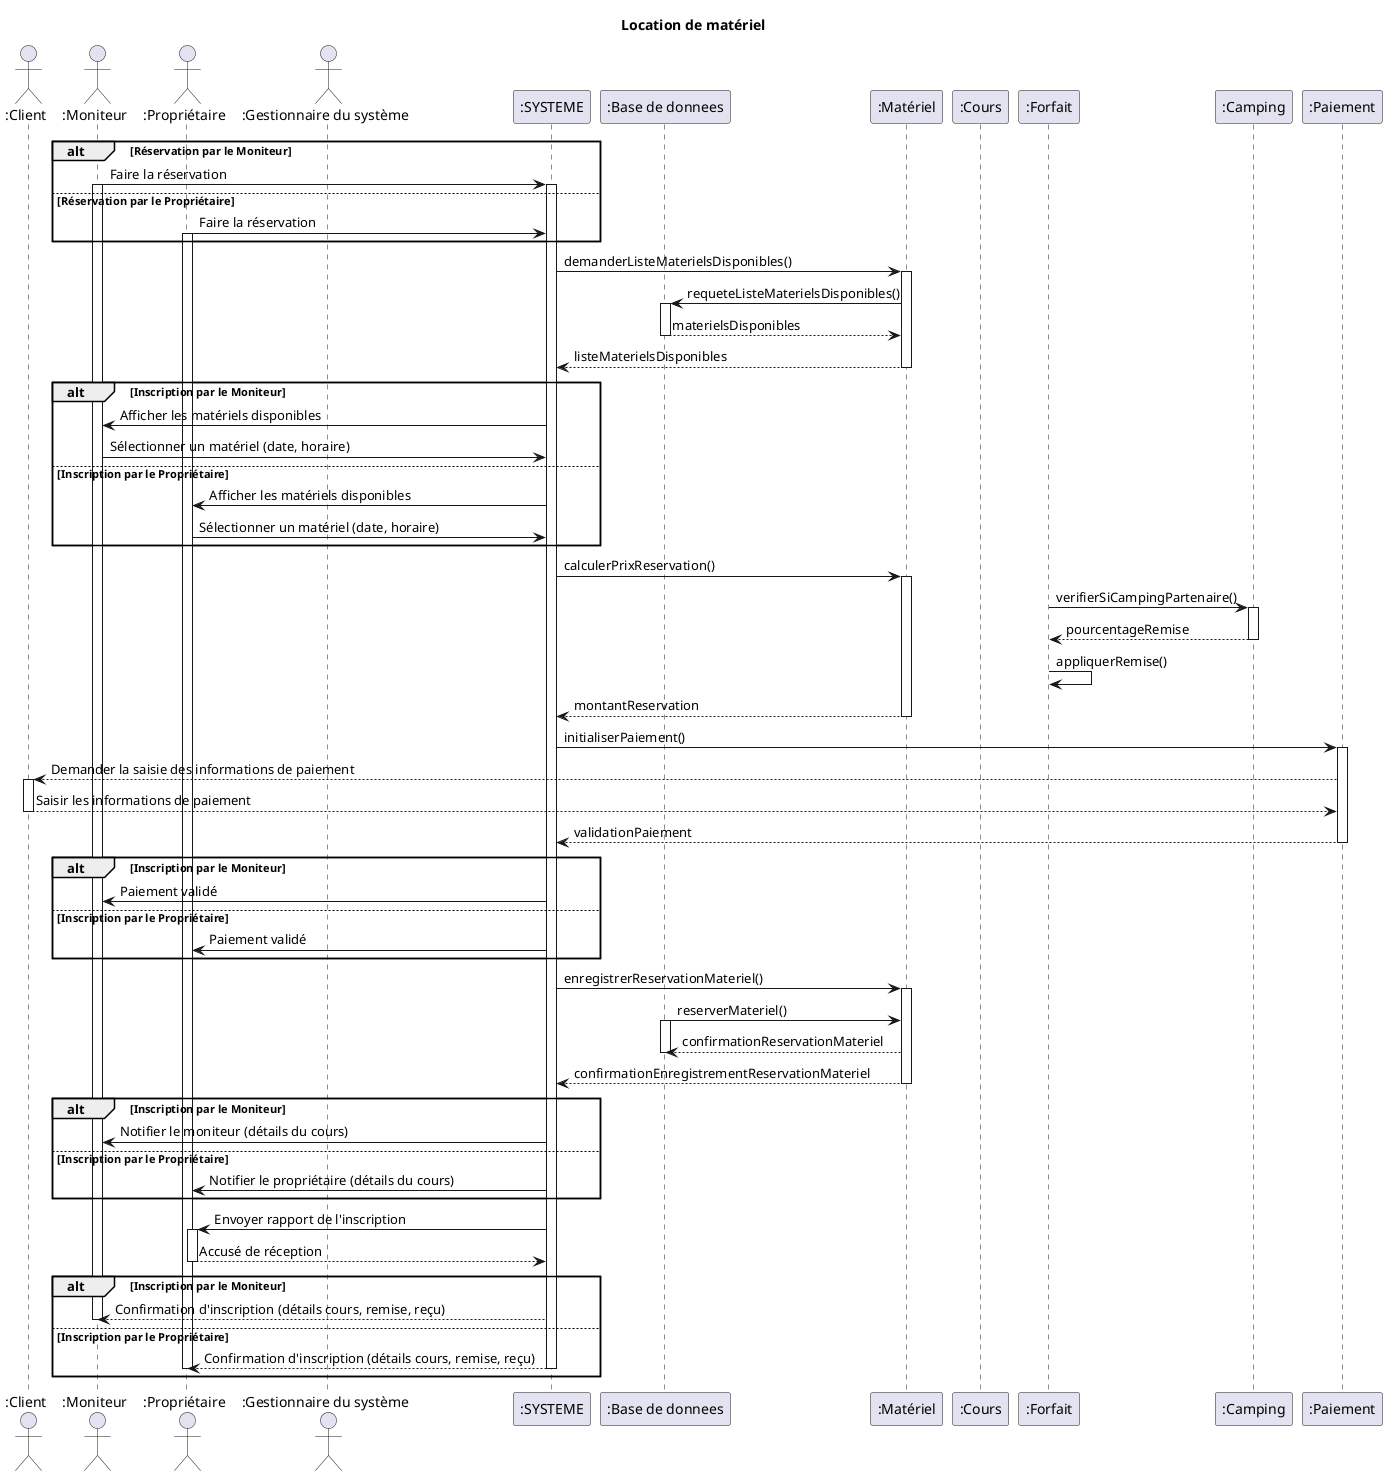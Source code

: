 @startuml
actor ":Client" as C
actor ":Moniteur" as M
actor ":Propriétaire" as P
actor ":Gestionnaire du système" as A
participant ":SYSTEME" as App
participant ":Base de donnees" as DB
participant ":Matériel" as Mat
participant ":Cours" as Cour
participant ":Forfait" as Forf
participant ":Camping" as Camp
participant ":Paiement" as Pay

title Location de matériel

alt Réservation par le Moniteur
    M -> App : Faire la réservation
    activate M
    activate App
else Réservation par le Propriétaire
    P -> App : Faire la réservation
    activate P
end

activate App

App -> Mat : demanderListeMaterielsDisponibles()
activate Mat
Mat -> DB : requeteListeMaterielsDisponibles()
activate DB
DB --> Mat : materielsDisponibles
deactivate DB
Mat --> App : listeMaterielsDisponibles
deactivate Mat

alt Inscription par le Moniteur
    App -> M : Afficher les matériels disponibles
    M -> App : Sélectionner un matériel (date, horaire)
else Inscription par le Propriétaire
    App -> P : Afficher les matériels disponibles
    P -> App : Sélectionner un matériel (date, horaire)
end

App -> Mat : calculerPrixReservation()
activate Mat

Forf -> Camp : verifierSiCampingPartenaire()
activate Camp
Camp --> Forf : pourcentageRemise
deactivate Camp
Forf -> Forf : appliquerRemise()

Mat --> App : montantReservation
deactivate Mat

App -> Pay : initialiserPaiement()
activate Pay
Pay --> C : Demander la saisie des informations de paiement
activate C
C --> Pay : Saisir les informations de paiement
deactivate C
Pay --> App : validationPaiement
deactivate Pay

alt Inscription par le Moniteur
    App -> M : Paiement validé
else Inscription par le Propriétaire
    App -> P : Paiement validé
end

App -> Mat : enregistrerReservationMateriel()
activate Mat
DB -> Mat : reserverMateriel()
activate DB
Mat --> DB : confirmationReservationMateriel
deactivate DB
Mat --> App : confirmationEnregistrementReservationMateriel
deactivate Mat

alt Inscription par le Moniteur
    App -> M : Notifier le moniteur (détails du cours)
else Inscription par le Propriétaire
    App -> P : Notifier le propriétaire (détails du cours)
end

App -> P : Envoyer rapport de l'inscription
activate P
P --> App : Accusé de réception
deactivate P

alt Inscription par le Moniteur
    App --> M : Confirmation d'inscription (détails cours, remise, reçu)
    deactivate M
else Inscription par le Propriétaire
    App --> P : Confirmation d'inscription (détails cours, remise, reçu)
    deactivate App
    deactivate P
end
@enduml
